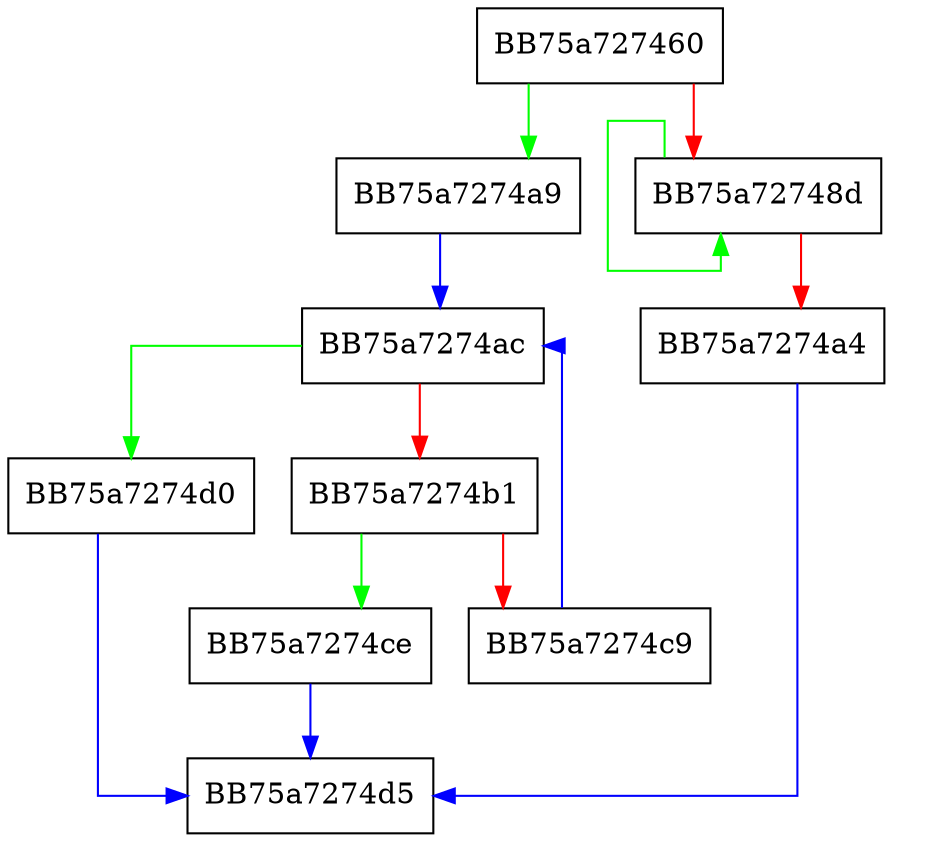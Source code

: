 digraph stree_give_vinfos {
  node [shape="box"];
  graph [splines=ortho];
  BB75a727460 -> BB75a7274a9 [color="green"];
  BB75a727460 -> BB75a72748d [color="red"];
  BB75a72748d -> BB75a72748d [color="green"];
  BB75a72748d -> BB75a7274a4 [color="red"];
  BB75a7274a4 -> BB75a7274d5 [color="blue"];
  BB75a7274a9 -> BB75a7274ac [color="blue"];
  BB75a7274ac -> BB75a7274d0 [color="green"];
  BB75a7274ac -> BB75a7274b1 [color="red"];
  BB75a7274b1 -> BB75a7274ce [color="green"];
  BB75a7274b1 -> BB75a7274c9 [color="red"];
  BB75a7274c9 -> BB75a7274ac [color="blue"];
  BB75a7274ce -> BB75a7274d5 [color="blue"];
  BB75a7274d0 -> BB75a7274d5 [color="blue"];
}